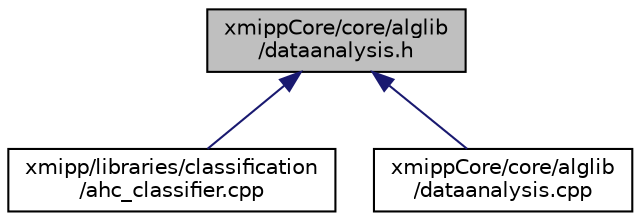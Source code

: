 digraph "xmippCore/core/alglib/dataanalysis.h"
{
  edge [fontname="Helvetica",fontsize="10",labelfontname="Helvetica",labelfontsize="10"];
  node [fontname="Helvetica",fontsize="10",shape=record];
  Node19 [label="xmippCore/core/alglib\l/dataanalysis.h",height=0.2,width=0.4,color="black", fillcolor="grey75", style="filled", fontcolor="black"];
  Node19 -> Node20 [dir="back",color="midnightblue",fontsize="10",style="solid",fontname="Helvetica"];
  Node20 [label="xmipp/libraries/classification\l/ahc_classifier.cpp",height=0.2,width=0.4,color="black", fillcolor="white", style="filled",URL="$ahc__classifier_8cpp.html"];
  Node19 -> Node21 [dir="back",color="midnightblue",fontsize="10",style="solid",fontname="Helvetica"];
  Node21 [label="xmippCore/core/alglib\l/dataanalysis.cpp",height=0.2,width=0.4,color="black", fillcolor="white", style="filled",URL="$dataanalysis_8cpp.html"];
}
